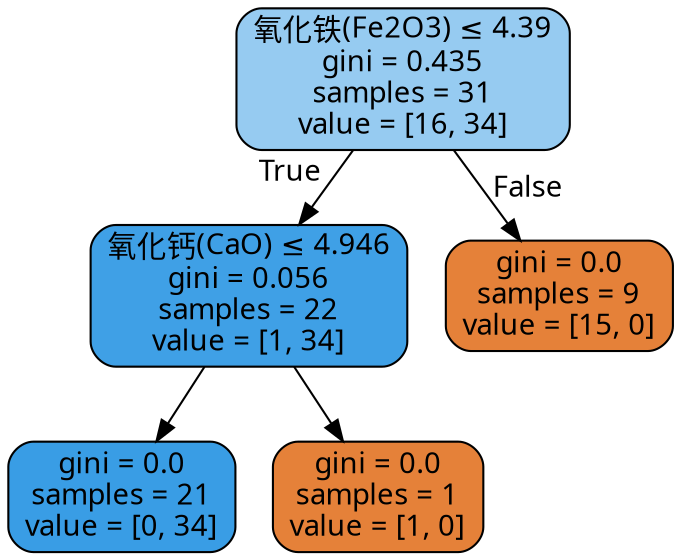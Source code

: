 digraph Tree {
node [shape=box, style="filled, rounded", color="black", fontname="DengXian"] ;
edge [fontname="DengXian"] ;
0 [label=<氧化铁(Fe2O3) &le; 4.39<br/>gini = 0.435<br/>samples = 31<br/>value = [16, 34]>, fillcolor="#96cbf1"] ;
1 [label=<氧化钙(CaO) &le; 4.946<br/>gini = 0.056<br/>samples = 22<br/>value = [1, 34]>, fillcolor="#3fa0e6"] ;
0 -> 1 [labeldistance=2.5, labelangle=45, headlabel="True"] ;
2 [label=<gini = 0.0<br/>samples = 21<br/>value = [0, 34]>, fillcolor="#399de5"] ;
1 -> 2 ;
3 [label=<gini = 0.0<br/>samples = 1<br/>value = [1, 0]>, fillcolor="#e58139"] ;
1 -> 3 ;
4 [label=<gini = 0.0<br/>samples = 9<br/>value = [15, 0]>, fillcolor="#e58139"] ;
0 -> 4 [labeldistance=2.5, labelangle=-45, headlabel="False"] ;
}